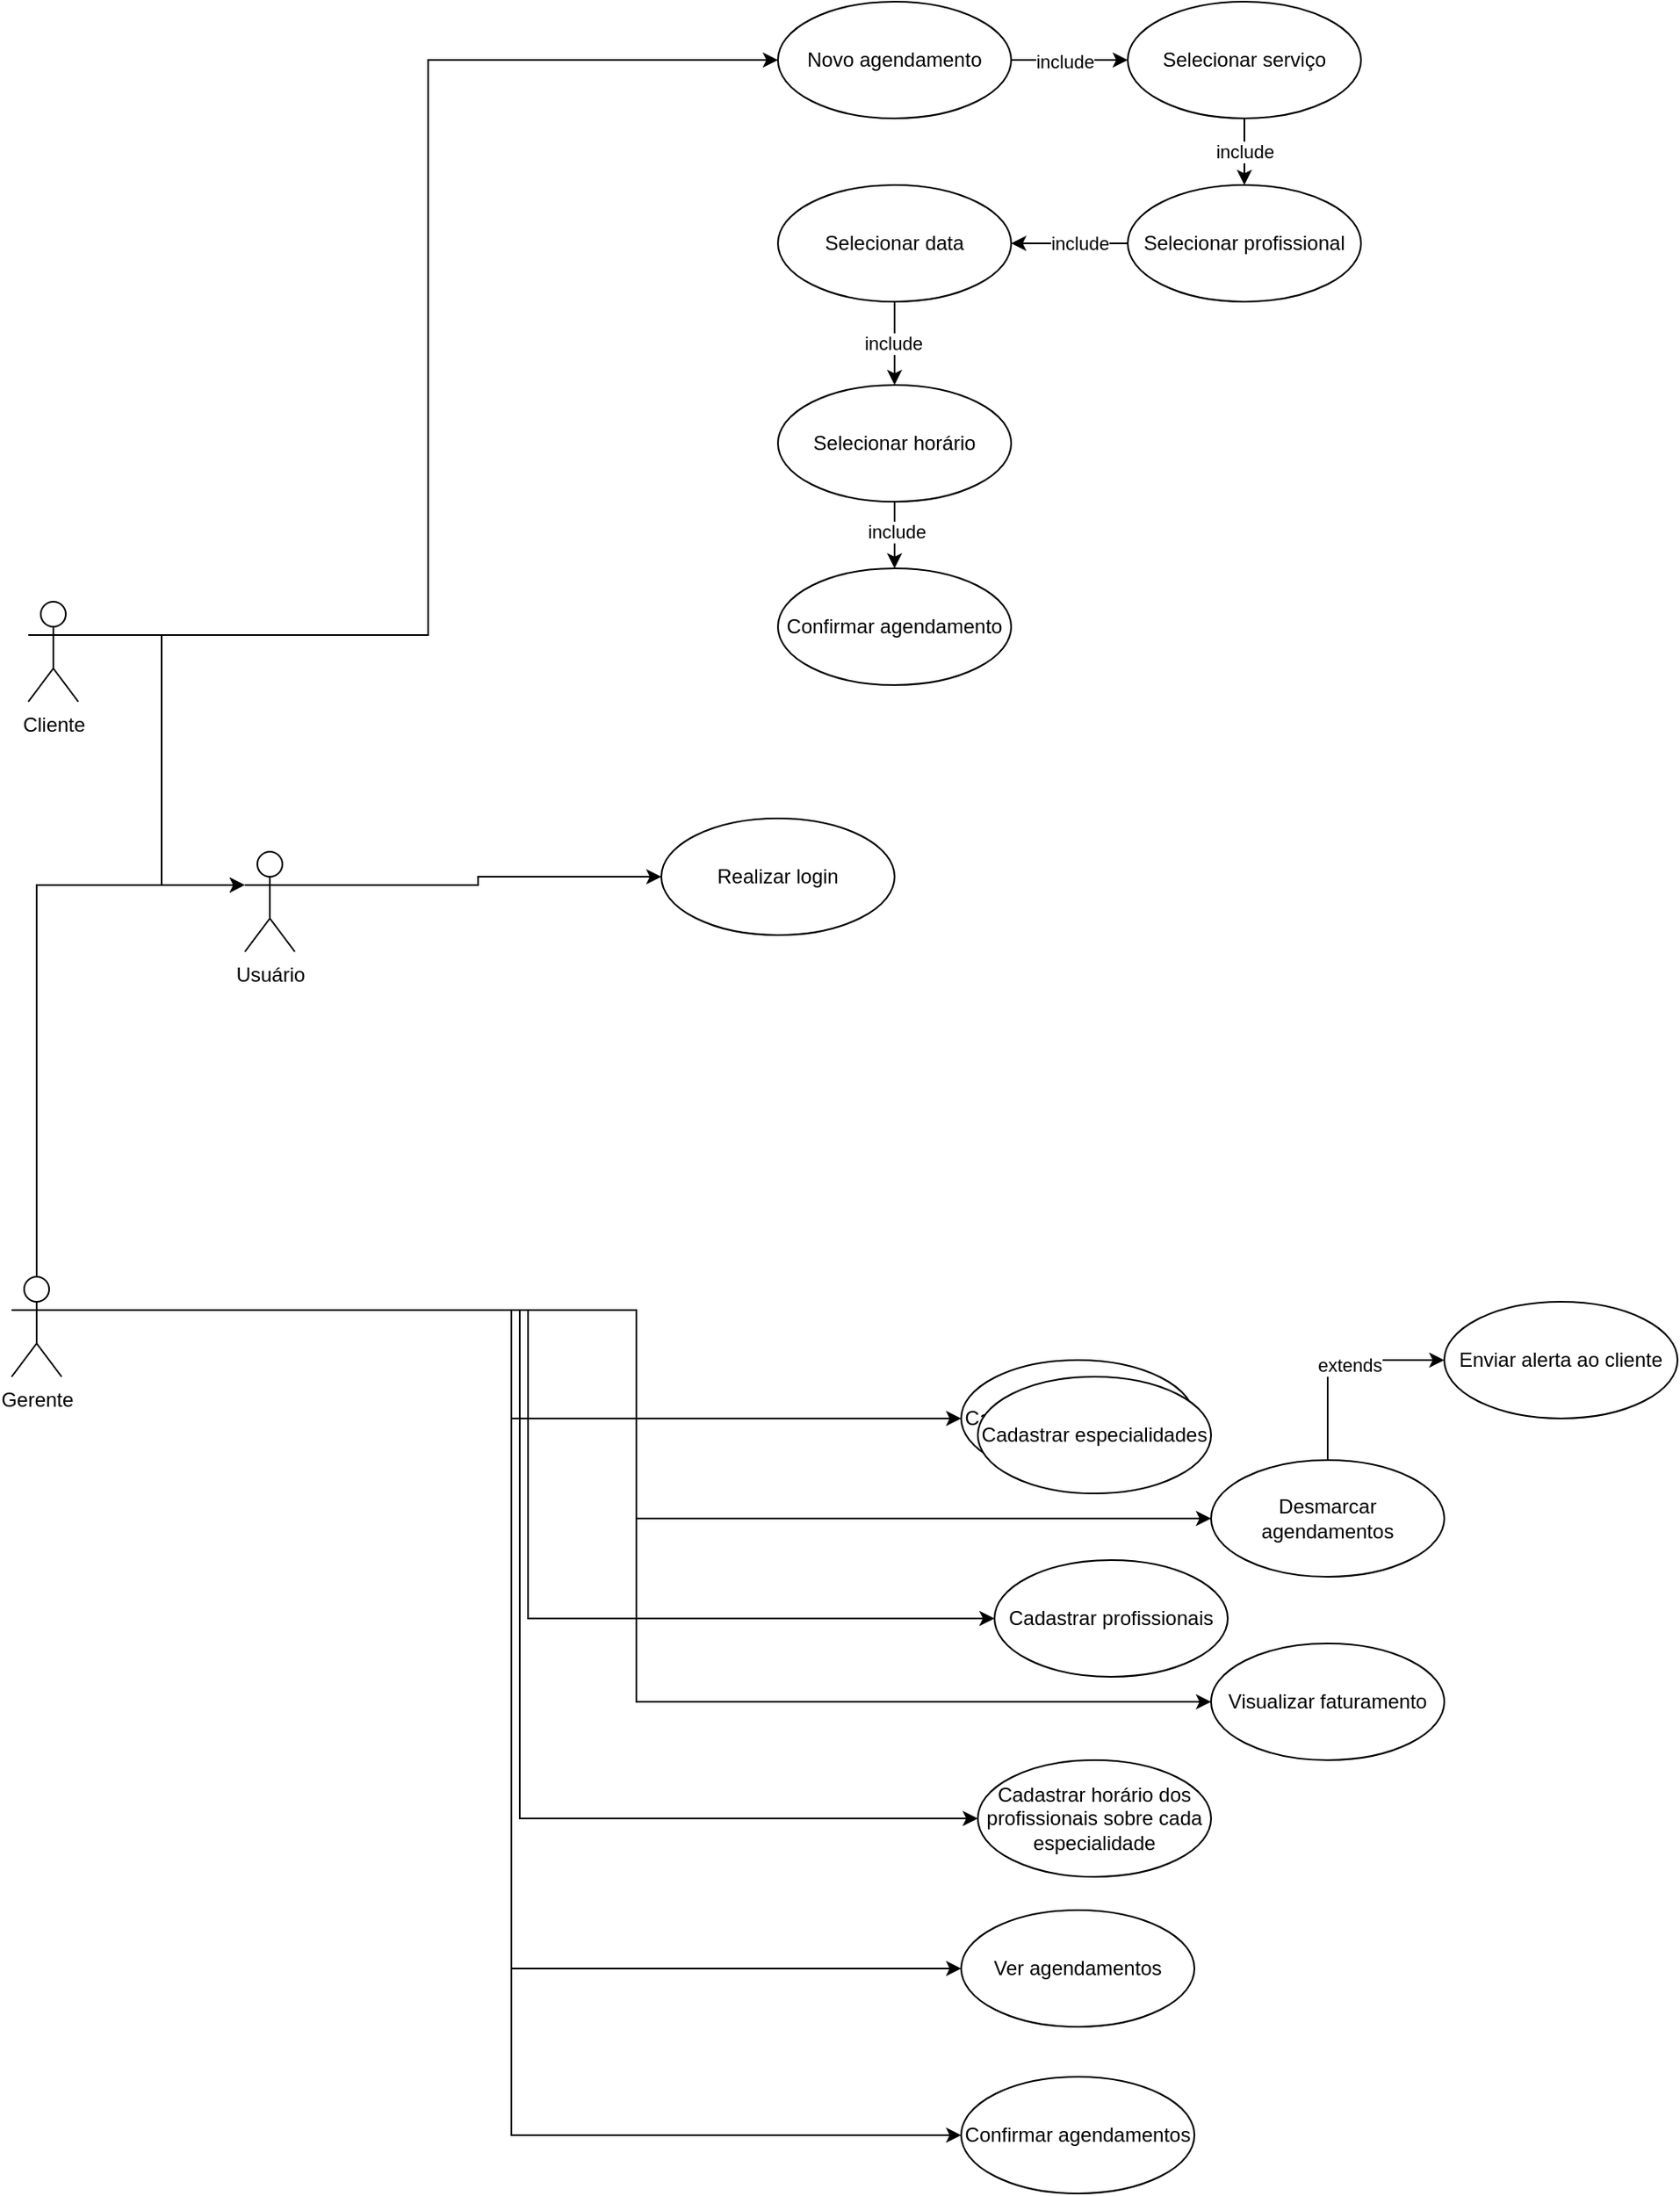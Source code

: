 <mxfile version="26.1.0">
  <diagram name="Page-1" id="c4acf3e9-155e-7222-9cf6-157b1a14988f">
    <mxGraphModel dx="2567" dy="767" grid="1" gridSize="10" guides="1" tooltips="1" connect="1" arrows="1" fold="1" page="1" pageScale="1" pageWidth="1100" pageHeight="850" background="none" math="0" shadow="0">
      <root>
        <mxCell id="0" />
        <mxCell id="1" parent="0" />
        <mxCell id="wauUHXRGsOrUapXSiY5B-23" style="edgeStyle=orthogonalEdgeStyle;rounded=0;orthogonalLoop=1;jettySize=auto;html=1;exitX=1;exitY=0.333;exitDx=0;exitDy=0;exitPerimeter=0;entryX=0;entryY=0.5;entryDx=0;entryDy=0;" edge="1" parent="1" source="wauUHXRGsOrUapXSiY5B-1" target="wauUHXRGsOrUapXSiY5B-8">
          <mxGeometry relative="1" as="geometry" />
        </mxCell>
        <mxCell id="wauUHXRGsOrUapXSiY5B-1" value="Cliente" style="shape=umlActor;verticalLabelPosition=bottom;verticalAlign=top;html=1;outlineConnect=0;" vertex="1" parent="1">
          <mxGeometry x="-390" y="460" width="30" height="60" as="geometry" />
        </mxCell>
        <mxCell id="wauUHXRGsOrUapXSiY5B-15" value="" style="edgeStyle=orthogonalEdgeStyle;rounded=0;orthogonalLoop=1;jettySize=auto;html=1;exitX=1;exitY=0.5;exitDx=0;exitDy=0;entryX=0;entryY=0.5;entryDx=0;entryDy=0;" edge="1" parent="1" source="wauUHXRGsOrUapXSiY5B-8" target="wauUHXRGsOrUapXSiY5B-9">
          <mxGeometry relative="1" as="geometry" />
        </mxCell>
        <mxCell id="wauUHXRGsOrUapXSiY5B-24" value="include" style="edgeLabel;html=1;align=center;verticalAlign=middle;resizable=0;points=[];" vertex="1" connectable="0" parent="wauUHXRGsOrUapXSiY5B-15">
          <mxGeometry x="-0.086" y="-1" relative="1" as="geometry">
            <mxPoint as="offset" />
          </mxGeometry>
        </mxCell>
        <mxCell id="wauUHXRGsOrUapXSiY5B-8" value="Novo agendamento" style="ellipse;whiteSpace=wrap;html=1;" vertex="1" parent="1">
          <mxGeometry x="60" y="100" width="140" height="70" as="geometry" />
        </mxCell>
        <mxCell id="wauUHXRGsOrUapXSiY5B-17" style="edgeStyle=orthogonalEdgeStyle;rounded=0;orthogonalLoop=1;jettySize=auto;html=1;exitX=0.5;exitY=1;exitDx=0;exitDy=0;entryX=0.5;entryY=0;entryDx=0;entryDy=0;" edge="1" parent="1" source="wauUHXRGsOrUapXSiY5B-9" target="wauUHXRGsOrUapXSiY5B-10">
          <mxGeometry relative="1" as="geometry" />
        </mxCell>
        <mxCell id="wauUHXRGsOrUapXSiY5B-18" value="include" style="edgeLabel;html=1;align=center;verticalAlign=middle;resizable=0;points=[];" vertex="1" connectable="0" parent="wauUHXRGsOrUapXSiY5B-17">
          <mxGeometry x="-0.011" relative="1" as="geometry">
            <mxPoint as="offset" />
          </mxGeometry>
        </mxCell>
        <mxCell id="wauUHXRGsOrUapXSiY5B-9" value="Selecionar serviço" style="ellipse;whiteSpace=wrap;html=1;" vertex="1" parent="1">
          <mxGeometry x="270" y="100" width="140" height="70" as="geometry" />
        </mxCell>
        <mxCell id="wauUHXRGsOrUapXSiY5B-19" style="edgeStyle=orthogonalEdgeStyle;rounded=0;orthogonalLoop=1;jettySize=auto;html=1;exitX=0;exitY=0.5;exitDx=0;exitDy=0;entryX=1;entryY=0.5;entryDx=0;entryDy=0;" edge="1" parent="1" source="wauUHXRGsOrUapXSiY5B-10" target="wauUHXRGsOrUapXSiY5B-11">
          <mxGeometry relative="1" as="geometry" />
        </mxCell>
        <mxCell id="wauUHXRGsOrUapXSiY5B-20" value="include" style="edgeLabel;html=1;align=center;verticalAlign=middle;resizable=0;points=[];" vertex="1" connectable="0" parent="wauUHXRGsOrUapXSiY5B-19">
          <mxGeometry x="0.077" y="-3" relative="1" as="geometry">
            <mxPoint x="8" y="3" as="offset" />
          </mxGeometry>
        </mxCell>
        <mxCell id="wauUHXRGsOrUapXSiY5B-10" value="Selecionar profissional" style="ellipse;whiteSpace=wrap;html=1;" vertex="1" parent="1">
          <mxGeometry x="270" y="210" width="140" height="70" as="geometry" />
        </mxCell>
        <mxCell id="wauUHXRGsOrUapXSiY5B-21" style="edgeStyle=orthogonalEdgeStyle;rounded=0;orthogonalLoop=1;jettySize=auto;html=1;exitX=0.5;exitY=1;exitDx=0;exitDy=0;entryX=0.5;entryY=0;entryDx=0;entryDy=0;" edge="1" parent="1" source="wauUHXRGsOrUapXSiY5B-11" target="wauUHXRGsOrUapXSiY5B-13">
          <mxGeometry relative="1" as="geometry" />
        </mxCell>
        <mxCell id="wauUHXRGsOrUapXSiY5B-22" value="include" style="edgeLabel;html=1;align=center;verticalAlign=middle;resizable=0;points=[];" vertex="1" connectable="0" parent="wauUHXRGsOrUapXSiY5B-21">
          <mxGeometry x="-0.003" y="-1" relative="1" as="geometry">
            <mxPoint as="offset" />
          </mxGeometry>
        </mxCell>
        <mxCell id="wauUHXRGsOrUapXSiY5B-11" value="Selecionar data" style="ellipse;whiteSpace=wrap;html=1;" vertex="1" parent="1">
          <mxGeometry x="60" y="210" width="140" height="70" as="geometry" />
        </mxCell>
        <mxCell id="wauUHXRGsOrUapXSiY5B-28" style="edgeStyle=orthogonalEdgeStyle;rounded=0;orthogonalLoop=1;jettySize=auto;html=1;exitX=0.5;exitY=1;exitDx=0;exitDy=0;entryX=0.5;entryY=0;entryDx=0;entryDy=0;" edge="1" parent="1" source="wauUHXRGsOrUapXSiY5B-13" target="wauUHXRGsOrUapXSiY5B-27">
          <mxGeometry relative="1" as="geometry" />
        </mxCell>
        <mxCell id="wauUHXRGsOrUapXSiY5B-29" value="include" style="edgeLabel;html=1;align=center;verticalAlign=middle;resizable=0;points=[];" vertex="1" connectable="0" parent="wauUHXRGsOrUapXSiY5B-28">
          <mxGeometry x="-0.117" y="1" relative="1" as="geometry">
            <mxPoint as="offset" />
          </mxGeometry>
        </mxCell>
        <mxCell id="wauUHXRGsOrUapXSiY5B-13" value="Selecionar horário" style="ellipse;whiteSpace=wrap;html=1;" vertex="1" parent="1">
          <mxGeometry x="60" y="330" width="140" height="70" as="geometry" />
        </mxCell>
        <mxCell id="wauUHXRGsOrUapXSiY5B-27" value="Confirmar agendamento" style="ellipse;whiteSpace=wrap;html=1;" vertex="1" parent="1">
          <mxGeometry x="60" y="440" width="140" height="70" as="geometry" />
        </mxCell>
        <mxCell id="wauUHXRGsOrUapXSiY5B-43" style="edgeStyle=orthogonalEdgeStyle;rounded=0;orthogonalLoop=1;jettySize=auto;html=1;exitX=1;exitY=0.333;exitDx=0;exitDy=0;exitPerimeter=0;entryX=0;entryY=0.5;entryDx=0;entryDy=0;" edge="1" parent="1" source="wauUHXRGsOrUapXSiY5B-33" target="wauUHXRGsOrUapXSiY5B-35">
          <mxGeometry relative="1" as="geometry" />
        </mxCell>
        <mxCell id="wauUHXRGsOrUapXSiY5B-44" style="edgeStyle=orthogonalEdgeStyle;rounded=0;orthogonalLoop=1;jettySize=auto;html=1;exitX=1;exitY=0.333;exitDx=0;exitDy=0;exitPerimeter=0;entryX=0;entryY=0.5;entryDx=0;entryDy=0;" edge="1" parent="1" source="wauUHXRGsOrUapXSiY5B-33" target="wauUHXRGsOrUapXSiY5B-36">
          <mxGeometry relative="1" as="geometry" />
        </mxCell>
        <mxCell id="wauUHXRGsOrUapXSiY5B-45" style="edgeStyle=orthogonalEdgeStyle;rounded=0;orthogonalLoop=1;jettySize=auto;html=1;exitX=1;exitY=0.333;exitDx=0;exitDy=0;exitPerimeter=0;entryX=0;entryY=0.5;entryDx=0;entryDy=0;" edge="1" parent="1" source="wauUHXRGsOrUapXSiY5B-33" target="wauUHXRGsOrUapXSiY5B-37">
          <mxGeometry relative="1" as="geometry" />
        </mxCell>
        <mxCell id="wauUHXRGsOrUapXSiY5B-46" style="edgeStyle=orthogonalEdgeStyle;rounded=0;orthogonalLoop=1;jettySize=auto;html=1;exitX=1;exitY=0.333;exitDx=0;exitDy=0;exitPerimeter=0;entryX=0;entryY=0.5;entryDx=0;entryDy=0;" edge="1" parent="1" source="wauUHXRGsOrUapXSiY5B-33" target="wauUHXRGsOrUapXSiY5B-38">
          <mxGeometry relative="1" as="geometry" />
        </mxCell>
        <mxCell id="wauUHXRGsOrUapXSiY5B-47" style="edgeStyle=orthogonalEdgeStyle;rounded=0;orthogonalLoop=1;jettySize=auto;html=1;exitX=1;exitY=0.333;exitDx=0;exitDy=0;exitPerimeter=0;entryX=0;entryY=0.5;entryDx=0;entryDy=0;" edge="1" parent="1" source="wauUHXRGsOrUapXSiY5B-33" target="wauUHXRGsOrUapXSiY5B-39">
          <mxGeometry relative="1" as="geometry" />
        </mxCell>
        <mxCell id="wauUHXRGsOrUapXSiY5B-48" style="edgeStyle=orthogonalEdgeStyle;rounded=0;orthogonalLoop=1;jettySize=auto;html=1;exitX=1;exitY=0.333;exitDx=0;exitDy=0;exitPerimeter=0;entryX=0;entryY=0.5;entryDx=0;entryDy=0;" edge="1" parent="1" source="wauUHXRGsOrUapXSiY5B-33" target="wauUHXRGsOrUapXSiY5B-40">
          <mxGeometry relative="1" as="geometry" />
        </mxCell>
        <mxCell id="wauUHXRGsOrUapXSiY5B-49" style="edgeStyle=orthogonalEdgeStyle;rounded=0;orthogonalLoop=1;jettySize=auto;html=1;exitX=1;exitY=0.333;exitDx=0;exitDy=0;exitPerimeter=0;entryX=0;entryY=0.5;entryDx=0;entryDy=0;" edge="1" parent="1" source="wauUHXRGsOrUapXSiY5B-33" target="wauUHXRGsOrUapXSiY5B-42">
          <mxGeometry relative="1" as="geometry" />
        </mxCell>
        <mxCell id="wauUHXRGsOrUapXSiY5B-33" value="Gerente" style="shape=umlActor;verticalLabelPosition=bottom;verticalAlign=top;html=1;outlineConnect=0;" vertex="1" parent="1">
          <mxGeometry x="-400" y="865" width="30" height="60" as="geometry" />
        </mxCell>
        <mxCell id="wauUHXRGsOrUapXSiY5B-35" value="Cadastrar especialidades" style="ellipse;whiteSpace=wrap;html=1;" vertex="1" parent="1">
          <mxGeometry x="170" y="915" width="140" height="70" as="geometry" />
        </mxCell>
        <mxCell id="wauUHXRGsOrUapXSiY5B-36" value="Cadastrar profissionais" style="ellipse;whiteSpace=wrap;html=1;" vertex="1" parent="1">
          <mxGeometry x="190" y="1035" width="140" height="70" as="geometry" />
        </mxCell>
        <mxCell id="wauUHXRGsOrUapXSiY5B-37" value="Cadastrar horário dos profissionais sobre cada especialidade" style="ellipse;whiteSpace=wrap;html=1;" vertex="1" parent="1">
          <mxGeometry x="180" y="1155" width="140" height="70" as="geometry" />
        </mxCell>
        <mxCell id="wauUHXRGsOrUapXSiY5B-38" value="Ver agendamentos" style="ellipse;whiteSpace=wrap;html=1;" vertex="1" parent="1">
          <mxGeometry x="170" y="1245" width="140" height="70" as="geometry" />
        </mxCell>
        <mxCell id="wauUHXRGsOrUapXSiY5B-39" value="Confirmar agendamentos" style="ellipse;whiteSpace=wrap;html=1;" vertex="1" parent="1">
          <mxGeometry x="170" y="1345" width="140" height="70" as="geometry" />
        </mxCell>
        <mxCell id="wauUHXRGsOrUapXSiY5B-51" style="edgeStyle=orthogonalEdgeStyle;rounded=0;orthogonalLoop=1;jettySize=auto;html=1;exitX=0.5;exitY=0;exitDx=0;exitDy=0;entryX=0;entryY=0.5;entryDx=0;entryDy=0;" edge="1" parent="1" source="wauUHXRGsOrUapXSiY5B-40" target="wauUHXRGsOrUapXSiY5B-41">
          <mxGeometry relative="1" as="geometry" />
        </mxCell>
        <mxCell id="wauUHXRGsOrUapXSiY5B-52" value="extends" style="edgeLabel;html=1;align=center;verticalAlign=middle;resizable=0;points=[];" vertex="1" connectable="0" parent="wauUHXRGsOrUapXSiY5B-51">
          <mxGeometry x="0.114" y="-3" relative="1" as="geometry">
            <mxPoint as="offset" />
          </mxGeometry>
        </mxCell>
        <mxCell id="wauUHXRGsOrUapXSiY5B-40" value="Desmarcar agendamentos" style="ellipse;whiteSpace=wrap;html=1;" vertex="1" parent="1">
          <mxGeometry x="320" y="975" width="140" height="70" as="geometry" />
        </mxCell>
        <mxCell id="wauUHXRGsOrUapXSiY5B-41" value="Enviar alerta ao cliente" style="ellipse;whiteSpace=wrap;html=1;" vertex="1" parent="1">
          <mxGeometry x="460" y="880" width="140" height="70" as="geometry" />
        </mxCell>
        <mxCell id="wauUHXRGsOrUapXSiY5B-42" value="Visualizar faturamento" style="ellipse;whiteSpace=wrap;html=1;" vertex="1" parent="1">
          <mxGeometry x="320" y="1085" width="140" height="70" as="geometry" />
        </mxCell>
        <mxCell id="wauUHXRGsOrUapXSiY5B-61" style="edgeStyle=orthogonalEdgeStyle;rounded=0;orthogonalLoop=1;jettySize=auto;html=1;exitX=1;exitY=0.333;exitDx=0;exitDy=0;exitPerimeter=0;entryX=0;entryY=0.5;entryDx=0;entryDy=0;" edge="1" parent="1" source="wauUHXRGsOrUapXSiY5B-53" target="wauUHXRGsOrUapXSiY5B-60">
          <mxGeometry relative="1" as="geometry" />
        </mxCell>
        <mxCell id="wauUHXRGsOrUapXSiY5B-53" value="Usuário" style="shape=umlActor;verticalLabelPosition=bottom;verticalAlign=top;html=1;" vertex="1" parent="1">
          <mxGeometry x="-260" y="610" width="30" height="60" as="geometry" />
        </mxCell>
        <mxCell id="wauUHXRGsOrUapXSiY5B-57" style="edgeStyle=orthogonalEdgeStyle;rounded=0;orthogonalLoop=1;jettySize=auto;html=1;exitX=0.5;exitY=0;exitDx=0;exitDy=0;exitPerimeter=0;entryX=0;entryY=0.333;entryDx=0;entryDy=0;entryPerimeter=0;" edge="1" parent="1" source="wauUHXRGsOrUapXSiY5B-33" target="wauUHXRGsOrUapXSiY5B-53">
          <mxGeometry relative="1" as="geometry" />
        </mxCell>
        <mxCell id="wauUHXRGsOrUapXSiY5B-58" style="edgeStyle=orthogonalEdgeStyle;rounded=0;orthogonalLoop=1;jettySize=auto;html=1;exitX=1;exitY=0.333;exitDx=0;exitDy=0;exitPerimeter=0;entryX=0;entryY=0.333;entryDx=0;entryDy=0;entryPerimeter=0;" edge="1" parent="1" source="wauUHXRGsOrUapXSiY5B-1" target="wauUHXRGsOrUapXSiY5B-53">
          <mxGeometry relative="1" as="geometry" />
        </mxCell>
        <mxCell id="wauUHXRGsOrUapXSiY5B-59" value="Cadastrar especialidades" style="ellipse;whiteSpace=wrap;html=1;" vertex="1" parent="1">
          <mxGeometry x="180" y="925" width="140" height="70" as="geometry" />
        </mxCell>
        <mxCell id="wauUHXRGsOrUapXSiY5B-60" value="Realizar login" style="ellipse;whiteSpace=wrap;html=1;" vertex="1" parent="1">
          <mxGeometry x="-10" y="590" width="140" height="70" as="geometry" />
        </mxCell>
      </root>
    </mxGraphModel>
  </diagram>
</mxfile>
